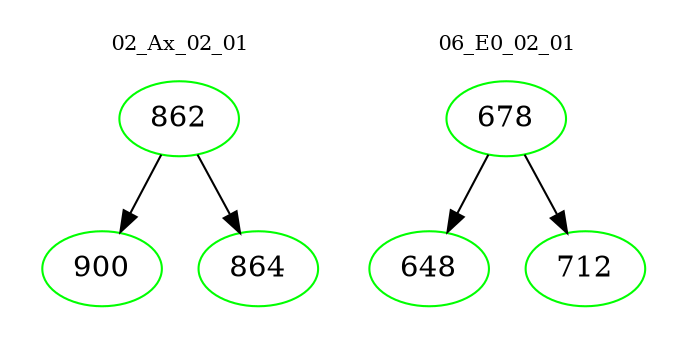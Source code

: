 digraph{
subgraph cluster_0 {
color = white
label = "02_Ax_02_01";
fontsize=10;
T0_862 [label="862", color="green"]
T0_862 -> T0_900 [color="black"]
T0_900 [label="900", color="green"]
T0_862 -> T0_864 [color="black"]
T0_864 [label="864", color="green"]
}
subgraph cluster_1 {
color = white
label = "06_E0_02_01";
fontsize=10;
T1_678 [label="678", color="green"]
T1_678 -> T1_648 [color="black"]
T1_648 [label="648", color="green"]
T1_678 -> T1_712 [color="black"]
T1_712 [label="712", color="green"]
}
}

